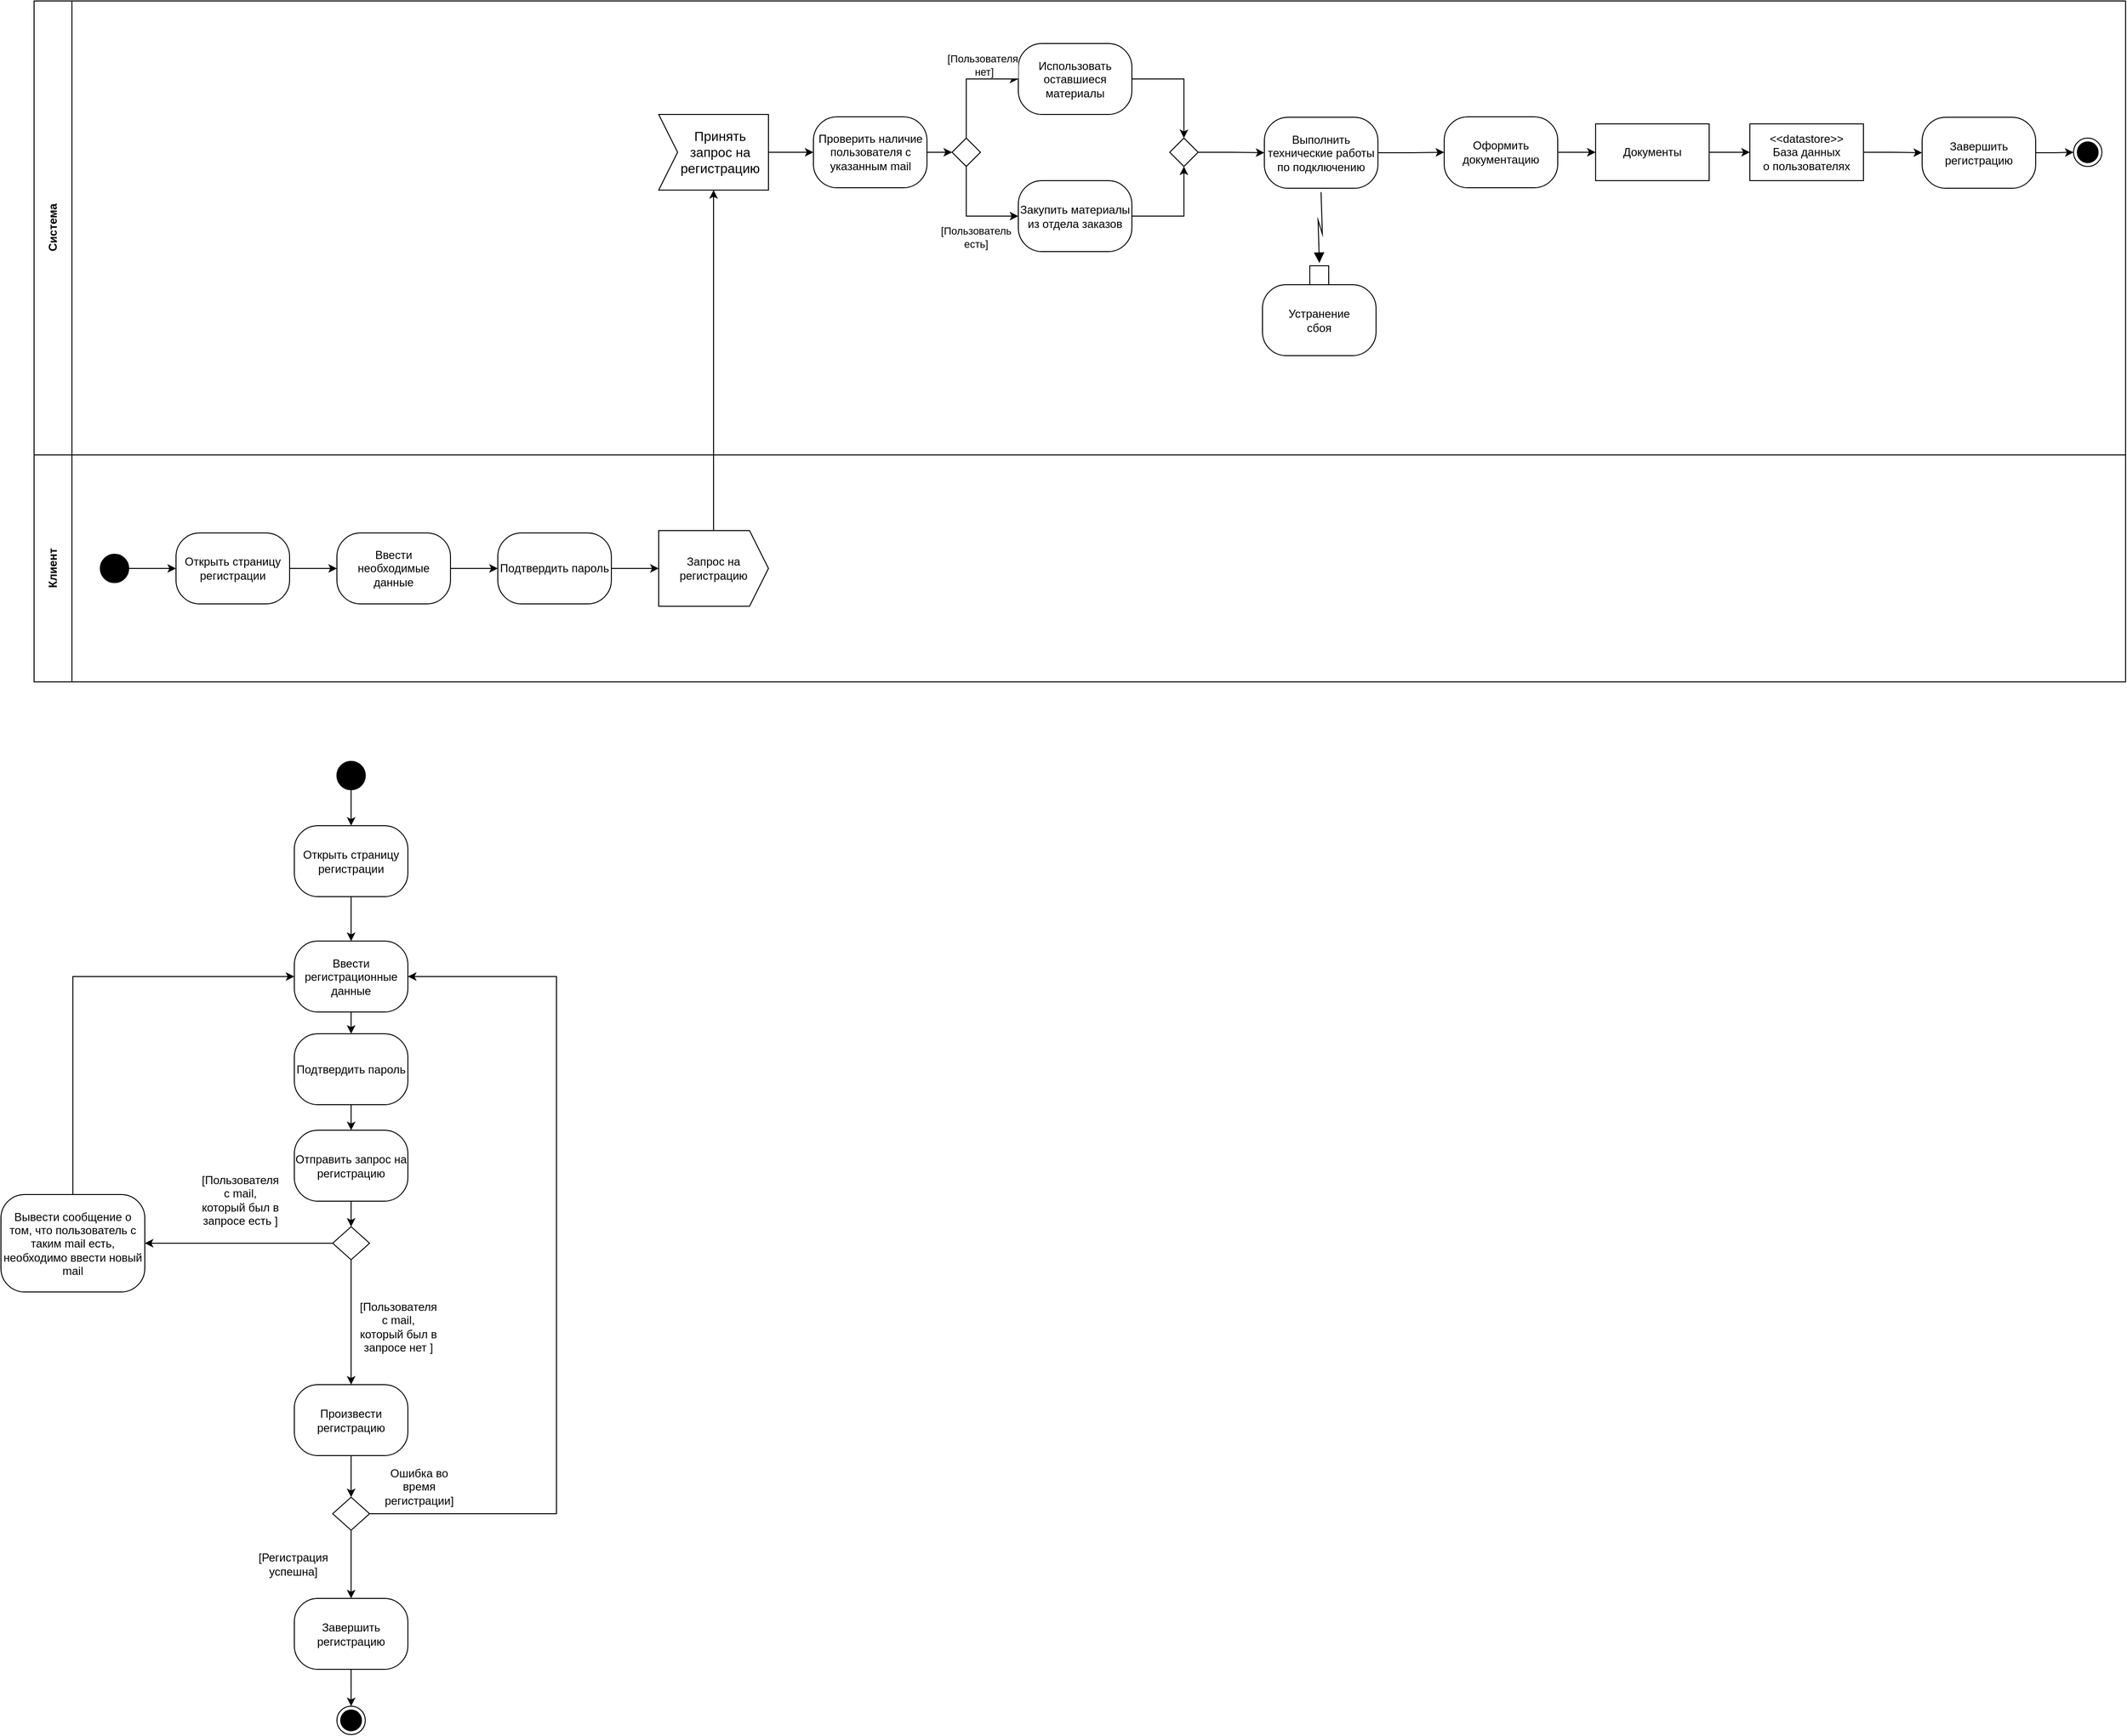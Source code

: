 <mxfile version="26.2.13">
  <diagram name="Страница — 1" id="ON2zqmqMaEm226iKqGX9">
    <mxGraphModel dx="2197" dy="1188" grid="0" gridSize="10" guides="1" tooltips="1" connect="1" arrows="1" fold="1" page="1" pageScale="1" pageWidth="2339" pageHeight="3300" math="0" shadow="0">
      <root>
        <mxCell id="0" />
        <mxCell id="1" parent="0" />
        <mxCell id="fbPKjZMYODVFtyADQj13-1" value="" style="swimlane;html=1;childLayout=stackLayout;resizeParent=1;resizeParentMax=0;horizontal=0;startSize=0;horizontalStack=0;whiteSpace=wrap;" vertex="1" parent="1">
          <mxGeometry x="116" y="243" width="2210" height="720" as="geometry" />
        </mxCell>
        <mxCell id="fbPKjZMYODVFtyADQj13-2" value="Система" style="swimlane;html=1;startSize=40;horizontal=0;" vertex="1" parent="fbPKjZMYODVFtyADQj13-1">
          <mxGeometry width="2210" height="480" as="geometry" />
        </mxCell>
        <mxCell id="fbPKjZMYODVFtyADQj13-3" value="" style="edgeStyle=orthogonalEdgeStyle;rounded=0;orthogonalLoop=1;jettySize=auto;html=1;" edge="1" parent="fbPKjZMYODVFtyADQj13-2" source="fbPKjZMYODVFtyADQj13-4" target="fbPKjZMYODVFtyADQj13-23">
          <mxGeometry relative="1" as="geometry" />
        </mxCell>
        <mxCell id="fbPKjZMYODVFtyADQj13-4" value="Принять запрос на регистрацию" style="html=1;shape=mxgraph.infographic.ribbonSimple;notch1=20;notch2=0;align=center;verticalAlign=middle;fontSize=14;fontStyle=0;fillColor=#FFFFFF;flipH=0;spacingRight=0;spacingLeft=14;whiteSpace=wrap;" vertex="1" parent="fbPKjZMYODVFtyADQj13-2">
          <mxGeometry x="660" y="120" width="116" height="80" as="geometry" />
        </mxCell>
        <mxCell id="fbPKjZMYODVFtyADQj13-5" style="edgeStyle=orthogonalEdgeStyle;rounded=0;orthogonalLoop=1;jettySize=auto;html=1;entryX=0;entryY=0.5;entryDx=0;entryDy=0;exitX=0.5;exitY=0;exitDx=0;exitDy=0;" edge="1" parent="fbPKjZMYODVFtyADQj13-2" source="fbPKjZMYODVFtyADQj13-7" target="fbPKjZMYODVFtyADQj13-31">
          <mxGeometry relative="1" as="geometry" />
        </mxCell>
        <mxCell id="fbPKjZMYODVFtyADQj13-6" style="edgeStyle=orthogonalEdgeStyle;rounded=0;orthogonalLoop=1;jettySize=auto;html=1;entryX=0;entryY=0.5;entryDx=0;entryDy=0;exitX=0.5;exitY=1;exitDx=0;exitDy=0;" edge="1" parent="fbPKjZMYODVFtyADQj13-2" source="fbPKjZMYODVFtyADQj13-7" target="fbPKjZMYODVFtyADQj13-33">
          <mxGeometry relative="1" as="geometry" />
        </mxCell>
        <mxCell id="fbPKjZMYODVFtyADQj13-7" value="" style="rhombus;spacingTop=45;" vertex="1" parent="fbPKjZMYODVFtyADQj13-2">
          <mxGeometry x="970" y="145" width="30" height="30" as="geometry" />
        </mxCell>
        <mxCell id="fbPKjZMYODVFtyADQj13-10" value="" style="shape=mxgraph.lean_mapping.electronic_info_flow_edge;html=1;rounded=0;entryX=0.5;entryY=0;entryDx=0;entryDy=0;exitX=0.5;exitY=1;exitDx=0;exitDy=0;" edge="1" parent="fbPKjZMYODVFtyADQj13-2" source="fbPKjZMYODVFtyADQj13-37" target="fbPKjZMYODVFtyADQj13-14">
          <mxGeometry width="160" relative="1" as="geometry">
            <mxPoint x="1310" y="280" as="sourcePoint" />
            <mxPoint x="1170" y="310" as="targetPoint" />
          </mxGeometry>
        </mxCell>
        <mxCell id="fbPKjZMYODVFtyADQj13-11" value="Обнаружение&lt;div&gt;инцидента&lt;/div&gt;" style="edgeLabel;html=1;align=center;verticalAlign=middle;resizable=0;points=[];" vertex="1" connectable="0" parent="fbPKjZMYODVFtyADQj13-10">
          <mxGeometry x="0.039" y="-3" relative="1" as="geometry">
            <mxPoint x="-17" y="-86" as="offset" />
          </mxGeometry>
        </mxCell>
        <mxCell id="fbPKjZMYODVFtyADQj13-12" value="" style="group" vertex="1" connectable="0" parent="fbPKjZMYODVFtyADQj13-2">
          <mxGeometry x="1298" y="280" width="120" height="95" as="geometry" />
        </mxCell>
        <mxCell id="fbPKjZMYODVFtyADQj13-13" value="&lt;div style=&quot;&quot;&gt;Устранение&lt;/div&gt;&lt;div style=&quot;&quot;&gt;сбоя&lt;/div&gt;" style="html=1;align=center;verticalAlign=middle;rounded=1;absoluteArcSize=1;arcSize=50;dashed=0;spacingTop=0;spacingRight=0;whiteSpace=wrap;" vertex="1" parent="fbPKjZMYODVFtyADQj13-12">
          <mxGeometry y="20" width="120" height="75" as="geometry" />
        </mxCell>
        <mxCell id="fbPKjZMYODVFtyADQj13-14" value="" style="html=1;align=center;verticalAlign=middle;dashed=0;whiteSpace=wrap;" vertex="1" parent="fbPKjZMYODVFtyADQj13-12">
          <mxGeometry x="50" width="20" height="20" as="geometry" />
        </mxCell>
        <mxCell id="fbPKjZMYODVFtyADQj13-15" style="edgeStyle=orthogonalEdgeStyle;rounded=0;orthogonalLoop=1;jettySize=auto;html=1;entryX=0;entryY=0.5;entryDx=0;entryDy=0;" edge="1" parent="fbPKjZMYODVFtyADQj13-2" source="fbPKjZMYODVFtyADQj13-16" target="fbPKjZMYODVFtyADQj13-37">
          <mxGeometry relative="1" as="geometry" />
        </mxCell>
        <mxCell id="fbPKjZMYODVFtyADQj13-16" value="" style="rhombus;" vertex="1" parent="fbPKjZMYODVFtyADQj13-2">
          <mxGeometry x="1200" y="145" width="30" height="30" as="geometry" />
        </mxCell>
        <mxCell id="fbPKjZMYODVFtyADQj13-17" value="" style="edgeStyle=orthogonalEdgeStyle;rounded=0;orthogonalLoop=1;jettySize=auto;html=1;" edge="1" parent="fbPKjZMYODVFtyADQj13-2" source="fbPKjZMYODVFtyADQj13-18" target="fbPKjZMYODVFtyADQj13-20">
          <mxGeometry relative="1" as="geometry" />
        </mxCell>
        <mxCell id="fbPKjZMYODVFtyADQj13-18" value="&lt;div style=&quot;&quot;&gt;Оформить&lt;/div&gt;&lt;div style=&quot;&quot;&gt;документацию&lt;/div&gt;" style="html=1;align=center;verticalAlign=middle;rounded=1;absoluteArcSize=1;arcSize=50;dashed=0;spacingTop=0;spacingRight=0;whiteSpace=wrap;" vertex="1" parent="fbPKjZMYODVFtyADQj13-2">
          <mxGeometry x="1490" y="122.5" width="120" height="75" as="geometry" />
        </mxCell>
        <mxCell id="fbPKjZMYODVFtyADQj13-19" style="edgeStyle=orthogonalEdgeStyle;rounded=0;orthogonalLoop=1;jettySize=auto;html=1;exitX=1;exitY=0.5;exitDx=0;exitDy=0;entryX=0;entryY=0.5;entryDx=0;entryDy=0;" edge="1" parent="fbPKjZMYODVFtyADQj13-2" source="fbPKjZMYODVFtyADQj13-20" target="fbPKjZMYODVFtyADQj13-39">
          <mxGeometry relative="1" as="geometry" />
        </mxCell>
        <mxCell id="fbPKjZMYODVFtyADQj13-20" value="Документы" style="html=1;align=center;verticalAlign=middle;rounded=0;absoluteArcSize=1;arcSize=10;dashed=0;whiteSpace=wrap;" vertex="1" parent="fbPKjZMYODVFtyADQj13-2">
          <mxGeometry x="1650" y="130" width="120" height="60" as="geometry" />
        </mxCell>
        <mxCell id="fbPKjZMYODVFtyADQj13-22" style="edgeStyle=orthogonalEdgeStyle;rounded=0;orthogonalLoop=1;jettySize=auto;html=1;entryX=0;entryY=0.5;entryDx=0;entryDy=0;" edge="1" parent="fbPKjZMYODVFtyADQj13-2" source="fbPKjZMYODVFtyADQj13-23" target="fbPKjZMYODVFtyADQj13-7">
          <mxGeometry relative="1" as="geometry" />
        </mxCell>
        <mxCell id="fbPKjZMYODVFtyADQj13-23" value="&lt;div style=&quot;&quot;&gt;Проверить наличие пользователя с указанным mail&lt;/div&gt;" style="html=1;align=center;verticalAlign=middle;rounded=1;absoluteArcSize=1;arcSize=50;dashed=0;spacingTop=0;spacingRight=0;whiteSpace=wrap;" vertex="1" parent="fbPKjZMYODVFtyADQj13-2">
          <mxGeometry x="823.5" y="122.5" width="120" height="75" as="geometry" />
        </mxCell>
        <mxCell id="fbPKjZMYODVFtyADQj13-24" value="" style="ellipse;html=1;shape=endState;fillColor=strokeColor;" vertex="1" parent="fbPKjZMYODVFtyADQj13-2">
          <mxGeometry x="2155" y="145" width="30" height="30" as="geometry" />
        </mxCell>
        <mxCell id="fbPKjZMYODVFtyADQj13-25" value="" style="edgeStyle=orthogonalEdgeStyle;rounded=0;orthogonalLoop=1;jettySize=auto;html=1;" edge="1" parent="fbPKjZMYODVFtyADQj13-2" source="fbPKjZMYODVFtyADQj13-26" target="fbPKjZMYODVFtyADQj13-24">
          <mxGeometry relative="1" as="geometry" />
        </mxCell>
        <mxCell id="fbPKjZMYODVFtyADQj13-26" value="&lt;div style=&quot;&quot;&gt;Завершить&lt;/div&gt;&lt;div style=&quot;&quot;&gt;регистрацию&lt;/div&gt;" style="html=1;align=center;verticalAlign=middle;rounded=1;absoluteArcSize=1;arcSize=50;dashed=0;spacingTop=0;spacingRight=0;whiteSpace=wrap;" vertex="1" parent="fbPKjZMYODVFtyADQj13-2">
          <mxGeometry x="1995" y="123" width="120" height="75" as="geometry" />
        </mxCell>
        <mxCell id="fbPKjZMYODVFtyADQj13-27" value="&lt;div style=&quot;font-size: 12px;&quot;&gt;&lt;span style=&quot;background-color: initial;&quot;&gt;Запрос на регистрацию&lt;/span&gt;&lt;/div&gt;" style="html=1;shape=mxgraph.infographic.ribbonSimple;notch1=0;notch2=20;align=center;verticalAlign=middle;fontSize=14;fontStyle=0;fillColor=#FFFFFF;whiteSpace=wrap;" vertex="1" parent="fbPKjZMYODVFtyADQj13-2">
          <mxGeometry x="660" y="560" width="116" height="80" as="geometry" />
        </mxCell>
        <mxCell id="fbPKjZMYODVFtyADQj13-28" style="edgeStyle=orthogonalEdgeStyle;rounded=0;orthogonalLoop=1;jettySize=auto;html=1;entryX=0;entryY=0;entryDx=58;entryDy=80;entryPerimeter=0;" edge="1" parent="fbPKjZMYODVFtyADQj13-2" source="fbPKjZMYODVFtyADQj13-27" target="fbPKjZMYODVFtyADQj13-4">
          <mxGeometry relative="1" as="geometry" />
        </mxCell>
        <mxCell id="fbPKjZMYODVFtyADQj13-30" style="edgeStyle=orthogonalEdgeStyle;rounded=0;orthogonalLoop=1;jettySize=auto;html=1;entryX=0.5;entryY=0;entryDx=0;entryDy=0;" edge="1" parent="fbPKjZMYODVFtyADQj13-2" source="fbPKjZMYODVFtyADQj13-31" target="fbPKjZMYODVFtyADQj13-16">
          <mxGeometry relative="1" as="geometry" />
        </mxCell>
        <mxCell id="fbPKjZMYODVFtyADQj13-31" value="Использовать оставшиеся материалы" style="html=1;align=center;verticalAlign=middle;rounded=1;absoluteArcSize=1;arcSize=50;dashed=0;spacingTop=0;spacingRight=0;whiteSpace=wrap;" vertex="1" parent="fbPKjZMYODVFtyADQj13-2">
          <mxGeometry x="1040" y="45" width="120" height="75" as="geometry" />
        </mxCell>
        <mxCell id="fbPKjZMYODVFtyADQj13-32" style="edgeStyle=orthogonalEdgeStyle;rounded=0;orthogonalLoop=1;jettySize=auto;html=1;entryX=0.5;entryY=1;entryDx=0;entryDy=0;" edge="1" parent="fbPKjZMYODVFtyADQj13-2" source="fbPKjZMYODVFtyADQj13-33" target="fbPKjZMYODVFtyADQj13-16">
          <mxGeometry relative="1" as="geometry" />
        </mxCell>
        <mxCell id="fbPKjZMYODVFtyADQj13-33" value="&lt;div style=&quot;&quot;&gt;&lt;font style=&quot;font-size: 12px;&quot;&gt;Закупить материалы из отдела заказов&lt;/font&gt;&lt;/div&gt;" style="html=1;align=center;verticalAlign=middle;rounded=1;absoluteArcSize=1;arcSize=50;dashed=0;spacingTop=0;spacingRight=0;whiteSpace=wrap;" vertex="1" parent="fbPKjZMYODVFtyADQj13-2">
          <mxGeometry x="1040" y="190" width="120" height="75" as="geometry" />
        </mxCell>
        <mxCell id="fbPKjZMYODVFtyADQj13-34" value="[Пользователь&lt;br&gt;&lt;span style=&quot;background-color: light-dark(#ffffff, var(--ge-dark-color, #121212)); color: light-dark(rgb(0, 0, 0), rgb(255, 255, 255));&quot;&gt;есть]&lt;/span&gt;" style="edgeLabel;html=1;align=center;verticalAlign=middle;resizable=0;points=[];" vertex="1" connectable="0" parent="fbPKjZMYODVFtyADQj13-2">
          <mxGeometry x="1021.0" y="243" as="geometry">
            <mxPoint x="-26" y="7" as="offset" />
          </mxGeometry>
        </mxCell>
        <mxCell id="fbPKjZMYODVFtyADQj13-35" value="[Пользователя&lt;br&gt;&amp;nbsp;нет&lt;span style=&quot;background-color: light-dark(#ffffff, var(--ge-dark-color, #121212)); color: light-dark(rgb(0, 0, 0), rgb(255, 255, 255));&quot;&gt;]&lt;/span&gt;" style="edgeLabel;html=1;align=center;verticalAlign=middle;resizable=0;points=[];" vertex="1" connectable="0" parent="fbPKjZMYODVFtyADQj13-2">
          <mxGeometry x="1000.0" y="190" as="geometry">
            <mxPoint x="2" y="-122" as="offset" />
          </mxGeometry>
        </mxCell>
        <mxCell id="fbPKjZMYODVFtyADQj13-36" style="edgeStyle=orthogonalEdgeStyle;rounded=0;orthogonalLoop=1;jettySize=auto;html=1;" edge="1" parent="fbPKjZMYODVFtyADQj13-2" source="fbPKjZMYODVFtyADQj13-37" target="fbPKjZMYODVFtyADQj13-18">
          <mxGeometry relative="1" as="geometry" />
        </mxCell>
        <mxCell id="fbPKjZMYODVFtyADQj13-37" value="Выполнить технические работы по подключению" style="html=1;align=center;verticalAlign=middle;rounded=1;absoluteArcSize=1;arcSize=50;dashed=0;spacingTop=0;spacingRight=0;whiteSpace=wrap;" vertex="1" parent="fbPKjZMYODVFtyADQj13-2">
          <mxGeometry x="1300" y="123" width="120" height="75" as="geometry" />
        </mxCell>
        <mxCell id="fbPKjZMYODVFtyADQj13-38" style="edgeStyle=orthogonalEdgeStyle;rounded=0;orthogonalLoop=1;jettySize=auto;html=1;exitX=1;exitY=0.5;exitDx=0;exitDy=0;entryX=0;entryY=0.5;entryDx=0;entryDy=0;" edge="1" parent="fbPKjZMYODVFtyADQj13-2" source="fbPKjZMYODVFtyADQj13-39" target="fbPKjZMYODVFtyADQj13-26">
          <mxGeometry relative="1" as="geometry">
            <mxPoint x="1996" y="160" as="targetPoint" />
          </mxGeometry>
        </mxCell>
        <mxCell id="fbPKjZMYODVFtyADQj13-39" value="&amp;lt;&amp;lt;datastore&amp;gt;&amp;gt;&lt;div&gt;База данных&lt;/div&gt;&lt;div&gt;о пользователях&lt;/div&gt;" style="html=1;align=center;verticalAlign=middle;rounded=0;absoluteArcSize=1;arcSize=10;dashed=0;whiteSpace=wrap;" vertex="1" parent="fbPKjZMYODVFtyADQj13-2">
          <mxGeometry x="1813" y="130" width="120" height="60" as="geometry" />
        </mxCell>
        <mxCell id="fbPKjZMYODVFtyADQj13-40" value="Клиент" style="swimlane;html=1;startSize=40;horizontal=0;" vertex="1" parent="fbPKjZMYODVFtyADQj13-1">
          <mxGeometry y="480" width="2210" height="240" as="geometry" />
        </mxCell>
        <mxCell id="fbPKjZMYODVFtyADQj13-41" value="" style="edgeStyle=orthogonalEdgeStyle;rounded=0;orthogonalLoop=1;jettySize=auto;html=1;" edge="1" parent="fbPKjZMYODVFtyADQj13-40" source="fbPKjZMYODVFtyADQj13-42" target="fbPKjZMYODVFtyADQj13-44">
          <mxGeometry relative="1" as="geometry" />
        </mxCell>
        <mxCell id="fbPKjZMYODVFtyADQj13-42" value="" style="ellipse;fillColor=strokeColor;html=1;" vertex="1" parent="fbPKjZMYODVFtyADQj13-40">
          <mxGeometry x="70" y="105" width="30" height="30" as="geometry" />
        </mxCell>
        <mxCell id="fbPKjZMYODVFtyADQj13-43" value="" style="edgeStyle=orthogonalEdgeStyle;rounded=0;orthogonalLoop=1;jettySize=auto;html=1;" edge="1" parent="fbPKjZMYODVFtyADQj13-40" source="fbPKjZMYODVFtyADQj13-44" target="fbPKjZMYODVFtyADQj13-46">
          <mxGeometry relative="1" as="geometry" />
        </mxCell>
        <mxCell id="fbPKjZMYODVFtyADQj13-44" value="&lt;div style=&quot;&quot;&gt;Открыть страницу регистрации&lt;/div&gt;" style="html=1;align=center;verticalAlign=middle;rounded=1;absoluteArcSize=1;arcSize=50;dashed=0;spacingTop=0;spacingRight=0;whiteSpace=wrap;" vertex="1" parent="fbPKjZMYODVFtyADQj13-40">
          <mxGeometry x="150" y="82.5" width="120" height="75" as="geometry" />
        </mxCell>
        <mxCell id="fbPKjZMYODVFtyADQj13-45" value="" style="edgeStyle=orthogonalEdgeStyle;rounded=0;orthogonalLoop=1;jettySize=auto;html=1;" edge="1" parent="fbPKjZMYODVFtyADQj13-40" source="fbPKjZMYODVFtyADQj13-46" target="fbPKjZMYODVFtyADQj13-47">
          <mxGeometry relative="1" as="geometry" />
        </mxCell>
        <mxCell id="fbPKjZMYODVFtyADQj13-46" value="Ввести необходимые данные" style="html=1;align=center;verticalAlign=middle;rounded=1;absoluteArcSize=1;arcSize=50;dashed=0;spacingTop=0;spacingRight=0;whiteSpace=wrap;" vertex="1" parent="fbPKjZMYODVFtyADQj13-40">
          <mxGeometry x="320" y="82.5" width="120" height="75" as="geometry" />
        </mxCell>
        <mxCell id="fbPKjZMYODVFtyADQj13-47" value="&lt;div style=&quot;&quot;&gt;Подтвердить пароль&lt;/div&gt;" style="html=1;align=center;verticalAlign=middle;rounded=1;absoluteArcSize=1;arcSize=50;dashed=0;spacingTop=0;spacingRight=0;whiteSpace=wrap;" vertex="1" parent="fbPKjZMYODVFtyADQj13-40">
          <mxGeometry x="490" y="82.5" width="120" height="75" as="geometry" />
        </mxCell>
        <mxCell id="fbPKjZMYODVFtyADQj13-48" value="" style="edgeStyle=orthogonalEdgeStyle;rounded=0;orthogonalLoop=1;jettySize=auto;html=1;" edge="1" parent="fbPKjZMYODVFtyADQj13-1" source="fbPKjZMYODVFtyADQj13-47" target="fbPKjZMYODVFtyADQj13-27">
          <mxGeometry relative="1" as="geometry" />
        </mxCell>
        <mxCell id="fbPKjZMYODVFtyADQj13-51" value="" style="edgeStyle=orthogonalEdgeStyle;rounded=0;orthogonalLoop=1;jettySize=auto;html=1;" edge="1" parent="1" source="fbPKjZMYODVFtyADQj13-52" target="fbPKjZMYODVFtyADQj13-54">
          <mxGeometry relative="1" as="geometry" />
        </mxCell>
        <mxCell id="fbPKjZMYODVFtyADQj13-52" value="" style="ellipse;fillColor=strokeColor;html=1;" vertex="1" parent="1">
          <mxGeometry x="436" y="1047" width="30" height="30" as="geometry" />
        </mxCell>
        <mxCell id="fbPKjZMYODVFtyADQj13-53" value="" style="edgeStyle=orthogonalEdgeStyle;rounded=0;orthogonalLoop=1;jettySize=auto;html=1;" edge="1" parent="1" source="fbPKjZMYODVFtyADQj13-54" target="fbPKjZMYODVFtyADQj13-56">
          <mxGeometry relative="1" as="geometry" />
        </mxCell>
        <mxCell id="fbPKjZMYODVFtyADQj13-54" value="&lt;div style=&quot;&quot;&gt;Открыть страницу регистрации&lt;/div&gt;" style="html=1;align=center;verticalAlign=middle;rounded=1;absoluteArcSize=1;arcSize=50;dashed=0;spacingTop=0;spacingRight=0;whiteSpace=wrap;" vertex="1" parent="1">
          <mxGeometry x="391" y="1115" width="120" height="75" as="geometry" />
        </mxCell>
        <mxCell id="fbPKjZMYODVFtyADQj13-55" value="" style="edgeStyle=orthogonalEdgeStyle;rounded=0;orthogonalLoop=1;jettySize=auto;html=1;" edge="1" parent="1" source="fbPKjZMYODVFtyADQj13-56" target="fbPKjZMYODVFtyADQj13-57">
          <mxGeometry relative="1" as="geometry" />
        </mxCell>
        <mxCell id="fbPKjZMYODVFtyADQj13-56" value="Ввести регистрационные данные" style="html=1;align=center;verticalAlign=middle;rounded=1;absoluteArcSize=1;arcSize=50;dashed=0;spacingTop=0;spacingRight=0;whiteSpace=wrap;" vertex="1" parent="1">
          <mxGeometry x="391" y="1237" width="120" height="75" as="geometry" />
        </mxCell>
        <mxCell id="fbPKjZMYODVFtyADQj13-60" style="edgeStyle=orthogonalEdgeStyle;rounded=0;orthogonalLoop=1;jettySize=auto;html=1;entryX=0.5;entryY=0;entryDx=0;entryDy=0;" edge="1" parent="1" source="fbPKjZMYODVFtyADQj13-57" target="fbPKjZMYODVFtyADQj13-59">
          <mxGeometry relative="1" as="geometry" />
        </mxCell>
        <mxCell id="fbPKjZMYODVFtyADQj13-57" value="&lt;div style=&quot;&quot;&gt;Подтвердить пароль&lt;/div&gt;" style="html=1;align=center;verticalAlign=middle;rounded=1;absoluteArcSize=1;arcSize=50;dashed=0;spacingTop=0;spacingRight=0;whiteSpace=wrap;" vertex="1" parent="1">
          <mxGeometry x="391" y="1335" width="120" height="75" as="geometry" />
        </mxCell>
        <mxCell id="fbPKjZMYODVFtyADQj13-62" style="edgeStyle=orthogonalEdgeStyle;rounded=0;orthogonalLoop=1;jettySize=auto;html=1;" edge="1" parent="1" source="fbPKjZMYODVFtyADQj13-59" target="fbPKjZMYODVFtyADQj13-61">
          <mxGeometry relative="1" as="geometry" />
        </mxCell>
        <mxCell id="fbPKjZMYODVFtyADQj13-59" value="&lt;div style=&quot;&quot;&gt;Отправить запрос на регистрацию&lt;/div&gt;" style="html=1;align=center;verticalAlign=middle;rounded=1;absoluteArcSize=1;arcSize=50;dashed=0;spacingTop=0;spacingRight=0;whiteSpace=wrap;" vertex="1" parent="1">
          <mxGeometry x="391" y="1437" width="120" height="75" as="geometry" />
        </mxCell>
        <mxCell id="fbPKjZMYODVFtyADQj13-65" style="edgeStyle=orthogonalEdgeStyle;rounded=0;orthogonalLoop=1;jettySize=auto;html=1;" edge="1" parent="1" source="fbPKjZMYODVFtyADQj13-61" target="fbPKjZMYODVFtyADQj13-64">
          <mxGeometry relative="1" as="geometry" />
        </mxCell>
        <mxCell id="fbPKjZMYODVFtyADQj13-70" style="edgeStyle=orthogonalEdgeStyle;rounded=0;orthogonalLoop=1;jettySize=auto;html=1;entryX=1;entryY=0.5;entryDx=0;entryDy=0;" edge="1" parent="1" source="fbPKjZMYODVFtyADQj13-61" target="fbPKjZMYODVFtyADQj13-69">
          <mxGeometry relative="1" as="geometry" />
        </mxCell>
        <mxCell id="fbPKjZMYODVFtyADQj13-61" value="" style="rhombus;whiteSpace=wrap;html=1;" vertex="1" parent="1">
          <mxGeometry x="431.5" y="1539" width="39" height="35" as="geometry" />
        </mxCell>
        <mxCell id="fbPKjZMYODVFtyADQj13-77" style="edgeStyle=orthogonalEdgeStyle;rounded=0;orthogonalLoop=1;jettySize=auto;html=1;entryX=0.5;entryY=0;entryDx=0;entryDy=0;" edge="1" parent="1" source="fbPKjZMYODVFtyADQj13-64" target="fbPKjZMYODVFtyADQj13-74">
          <mxGeometry relative="1" as="geometry" />
        </mxCell>
        <mxCell id="fbPKjZMYODVFtyADQj13-64" value="&lt;div style=&quot;&quot;&gt;Произвести регистрацию&lt;/div&gt;" style="html=1;align=center;verticalAlign=middle;rounded=1;absoluteArcSize=1;arcSize=50;dashed=0;spacingTop=0;spacingRight=0;whiteSpace=wrap;" vertex="1" parent="1">
          <mxGeometry x="391" y="1706" width="120" height="75" as="geometry" />
        </mxCell>
        <mxCell id="fbPKjZMYODVFtyADQj13-68" value="[Пользователя с mail, который был в запросе нет ]" style="text;html=1;align=center;verticalAlign=middle;whiteSpace=wrap;rounded=0;" vertex="1" parent="1">
          <mxGeometry x="470.5" y="1630" width="60" height="30" as="geometry" />
        </mxCell>
        <mxCell id="fbPKjZMYODVFtyADQj13-72" style="edgeStyle=orthogonalEdgeStyle;rounded=0;orthogonalLoop=1;jettySize=auto;html=1;entryX=0;entryY=0.5;entryDx=0;entryDy=0;" edge="1" parent="1" source="fbPKjZMYODVFtyADQj13-69" target="fbPKjZMYODVFtyADQj13-56">
          <mxGeometry relative="1" as="geometry">
            <Array as="points">
              <mxPoint x="157" y="1275" />
            </Array>
          </mxGeometry>
        </mxCell>
        <mxCell id="fbPKjZMYODVFtyADQj13-69" value="&lt;div style=&quot;&quot;&gt;Вывести сообщение о том, что пользователь с таким mail есть, необходимо ввести новый mail&lt;/div&gt;" style="html=1;align=center;verticalAlign=middle;rounded=1;absoluteArcSize=1;arcSize=50;dashed=0;spacingTop=0;spacingRight=0;whiteSpace=wrap;" vertex="1" parent="1">
          <mxGeometry x="81" y="1505" width="152" height="103" as="geometry" />
        </mxCell>
        <mxCell id="fbPKjZMYODVFtyADQj13-71" value="[Пользователя с mail, который был в запросе есть ]" style="text;html=1;align=center;verticalAlign=middle;whiteSpace=wrap;rounded=0;" vertex="1" parent="1">
          <mxGeometry x="304" y="1496" width="60" height="30" as="geometry" />
        </mxCell>
        <mxCell id="fbPKjZMYODVFtyADQj13-73" style="edgeStyle=orthogonalEdgeStyle;rounded=0;orthogonalLoop=1;jettySize=auto;html=1;entryX=0.5;entryY=0;entryDx=0;entryDy=0;" edge="1" parent="1" source="fbPKjZMYODVFtyADQj13-74" target="fbPKjZMYODVFtyADQj13-85">
          <mxGeometry relative="1" as="geometry">
            <mxPoint x="451" y="1924" as="targetPoint" />
          </mxGeometry>
        </mxCell>
        <mxCell id="fbPKjZMYODVFtyADQj13-82" style="edgeStyle=orthogonalEdgeStyle;rounded=0;orthogonalLoop=1;jettySize=auto;html=1;entryX=1;entryY=0.5;entryDx=0;entryDy=0;" edge="1" parent="1" source="fbPKjZMYODVFtyADQj13-74" target="fbPKjZMYODVFtyADQj13-56">
          <mxGeometry relative="1" as="geometry">
            <Array as="points">
              <mxPoint x="668" y="1843" />
              <mxPoint x="668" y="1274" />
            </Array>
          </mxGeometry>
        </mxCell>
        <mxCell id="fbPKjZMYODVFtyADQj13-74" value="" style="rhombus;whiteSpace=wrap;html=1;" vertex="1" parent="1">
          <mxGeometry x="431.5" y="1825" width="39" height="35" as="geometry" />
        </mxCell>
        <mxCell id="fbPKjZMYODVFtyADQj13-80" value="[Регистрация успешна]" style="text;html=1;align=center;verticalAlign=middle;whiteSpace=wrap;rounded=0;" vertex="1" parent="1">
          <mxGeometry x="360" y="1881" width="60" height="30" as="geometry" />
        </mxCell>
        <mxCell id="fbPKjZMYODVFtyADQj13-81" value="Ошибка во время регистрации]" style="text;html=1;align=center;verticalAlign=middle;whiteSpace=wrap;rounded=0;" vertex="1" parent="1">
          <mxGeometry x="493" y="1799" width="60" height="30" as="geometry" />
        </mxCell>
        <mxCell id="fbPKjZMYODVFtyADQj13-84" value="" style="ellipse;html=1;shape=endState;fillColor=strokeColor;" vertex="1" parent="1">
          <mxGeometry x="436" y="2046" width="30" height="30" as="geometry" />
        </mxCell>
        <mxCell id="fbPKjZMYODVFtyADQj13-87" style="edgeStyle=orthogonalEdgeStyle;rounded=0;orthogonalLoop=1;jettySize=auto;html=1;entryX=0.5;entryY=0;entryDx=0;entryDy=0;" edge="1" parent="1" source="fbPKjZMYODVFtyADQj13-85" target="fbPKjZMYODVFtyADQj13-84">
          <mxGeometry relative="1" as="geometry" />
        </mxCell>
        <mxCell id="fbPKjZMYODVFtyADQj13-85" value="&lt;div style=&quot;&quot;&gt;Завершить&lt;/div&gt;&lt;div style=&quot;&quot;&gt;регистрацию&lt;/div&gt;" style="html=1;align=center;verticalAlign=middle;rounded=1;absoluteArcSize=1;arcSize=50;dashed=0;spacingTop=0;spacingRight=0;whiteSpace=wrap;" vertex="1" parent="1">
          <mxGeometry x="391" y="1932" width="120" height="75" as="geometry" />
        </mxCell>
      </root>
    </mxGraphModel>
  </diagram>
</mxfile>
